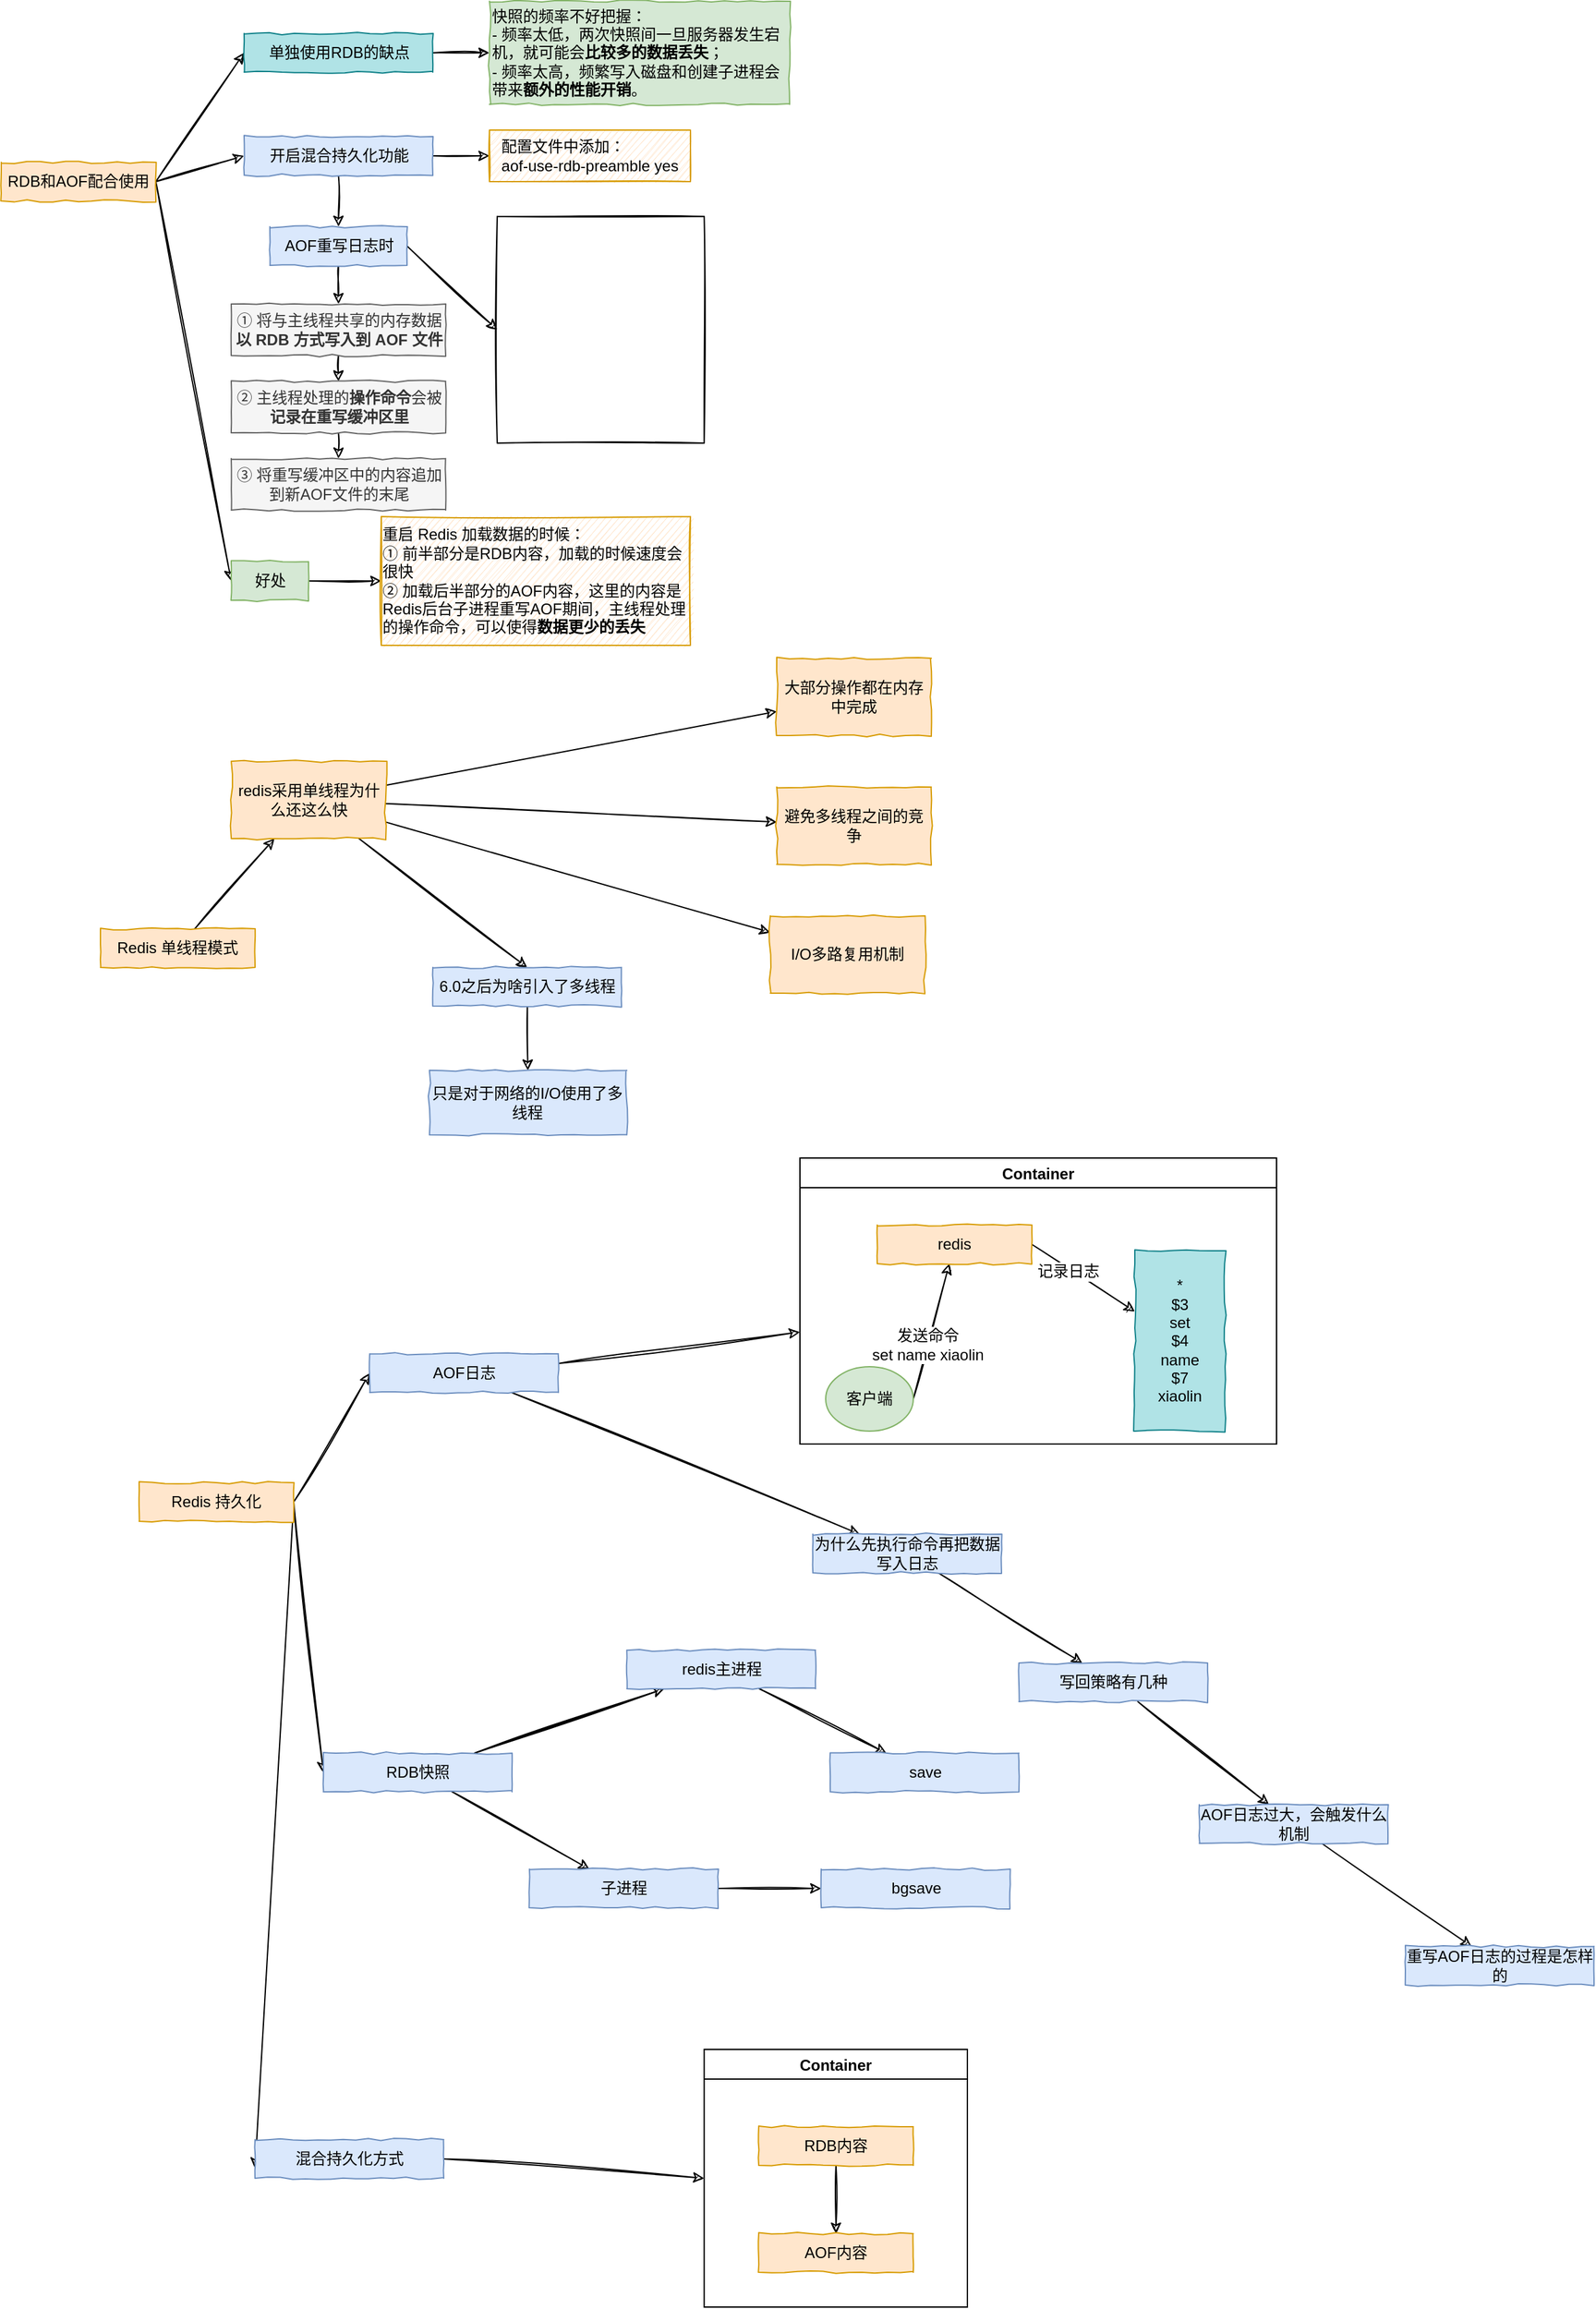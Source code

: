<mxfile version="21.0.6" type="github">
  <diagram name="第 1 页" id="eftHnV5JVbOcPss7Ex_q">
    <mxGraphModel dx="2530" dy="-223" grid="1" gridSize="10" guides="1" tooltips="1" connect="1" arrows="1" fold="1" page="1" pageScale="1" pageWidth="827" pageHeight="1169" math="0" shadow="0">
      <root>
        <mxCell id="0" />
        <mxCell id="1" parent="0" />
        <mxCell id="7deh1irWF3qx42piTFO3-2" style="edgeStyle=none;rounded=0;sketch=1;html=1;exitX=1;exitY=0.5;exitDx=0;exitDy=0;entryX=0;entryY=0.5;entryDx=0;entryDy=0;" parent="1" source="7deh1irWF3qx42piTFO3-5" target="7deh1irWF3qx42piTFO3-7" edge="1">
          <mxGeometry relative="1" as="geometry" />
        </mxCell>
        <mxCell id="7deh1irWF3qx42piTFO3-3" style="edgeStyle=none;rounded=0;sketch=1;html=1;exitX=1;exitY=0.5;exitDx=0;exitDy=0;entryX=0;entryY=0.5;entryDx=0;entryDy=0;" parent="1" source="7deh1irWF3qx42piTFO3-5" target="7deh1irWF3qx42piTFO3-11" edge="1">
          <mxGeometry relative="1" as="geometry" />
        </mxCell>
        <mxCell id="7deh1irWF3qx42piTFO3-4" style="edgeStyle=none;rounded=0;sketch=1;html=1;exitX=1;exitY=0.5;exitDx=0;exitDy=0;entryX=0;entryY=0.5;entryDx=0;entryDy=0;" parent="1" source="7deh1irWF3qx42piTFO3-5" target="7deh1irWF3qx42piTFO3-23" edge="1">
          <mxGeometry relative="1" as="geometry" />
        </mxCell>
        <mxCell id="7deh1irWF3qx42piTFO3-5" value="RDB和AOF配合使用" style="rounded=0;whiteSpace=wrap;html=1;comic=1;fillColor=#ffe6cc;strokeColor=#d79b00;" parent="1" vertex="1">
          <mxGeometry x="-800" y="1315" width="120" height="30" as="geometry" />
        </mxCell>
        <mxCell id="7deh1irWF3qx42piTFO3-6" style="edgeStyle=none;rounded=0;sketch=1;html=1;exitX=1;exitY=0.5;exitDx=0;exitDy=0;entryX=0;entryY=0.5;entryDx=0;entryDy=0;" parent="1" source="7deh1irWF3qx42piTFO3-7" target="7deh1irWF3qx42piTFO3-8" edge="1">
          <mxGeometry relative="1" as="geometry" />
        </mxCell>
        <mxCell id="7deh1irWF3qx42piTFO3-7" value="单独使用RDB的缺点" style="rounded=0;whiteSpace=wrap;html=1;comic=1;fillColor=#b0e3e6;strokeColor=#0e8088;" parent="1" vertex="1">
          <mxGeometry x="-611.5" y="1215" width="146.5" height="30" as="geometry" />
        </mxCell>
        <mxCell id="7deh1irWF3qx42piTFO3-8" value="快照的频率不好把握：&lt;br&gt;&lt;div&gt;- 频率太低，两次快照间一旦服务器发生宕机，就可能会&lt;b&gt;比较多的数据丢失&lt;/b&gt;；&lt;/div&gt;&lt;div&gt;- 频率太高，频繁写入磁盘和创建子进程会带来&lt;b&gt;额外的性能开销&lt;/b&gt;。&lt;/div&gt;" style="rounded=0;whiteSpace=wrap;html=1;comic=1;fillColor=#d5e8d4;strokeColor=#82b366;align=left;" parent="1" vertex="1">
          <mxGeometry x="-421" y="1190" width="233" height="80" as="geometry" />
        </mxCell>
        <mxCell id="7deh1irWF3qx42piTFO3-9" style="edgeStyle=none;rounded=0;sketch=1;html=1;exitX=1;exitY=0.5;exitDx=0;exitDy=0;entryX=0;entryY=0.5;entryDx=0;entryDy=0;" parent="1" source="7deh1irWF3qx42piTFO3-11" target="7deh1irWF3qx42piTFO3-12" edge="1">
          <mxGeometry relative="1" as="geometry" />
        </mxCell>
        <mxCell id="7deh1irWF3qx42piTFO3-10" style="edgeStyle=none;rounded=0;sketch=1;html=1;exitX=0.5;exitY=1;exitDx=0;exitDy=0;entryX=0.5;entryY=0;entryDx=0;entryDy=0;" parent="1" source="7deh1irWF3qx42piTFO3-11" target="7deh1irWF3qx42piTFO3-15" edge="1">
          <mxGeometry relative="1" as="geometry" />
        </mxCell>
        <mxCell id="7deh1irWF3qx42piTFO3-11" value="开启混合持久化功能" style="rounded=0;whiteSpace=wrap;html=1;comic=1;fillColor=#dae8fc;strokeColor=#6c8ebf;" parent="1" vertex="1">
          <mxGeometry x="-611.5" y="1295" width="146.5" height="30" as="geometry" />
        </mxCell>
        <mxCell id="7deh1irWF3qx42piTFO3-12" value="&lt;div style=&quot;text-align: left&quot;&gt;&lt;span&gt;配置文件中添加：&lt;/span&gt;&lt;/div&gt;&lt;div style=&quot;text-align: left&quot;&gt;&lt;span&gt;aof-use-rdb-preamble yes&lt;/span&gt;&lt;/div&gt;" style="rounded=0;whiteSpace=wrap;html=1;comic=1;fillColor=#ffe6cc;strokeColor=#d79b00;sketch=1;" parent="1" vertex="1">
          <mxGeometry x="-421" y="1290" width="156" height="40" as="geometry" />
        </mxCell>
        <mxCell id="7deh1irWF3qx42piTFO3-13" style="edgeStyle=none;rounded=0;sketch=1;html=1;exitX=0.5;exitY=1;exitDx=0;exitDy=0;entryX=0.5;entryY=0;entryDx=0;entryDy=0;" parent="1" source="7deh1irWF3qx42piTFO3-15" target="7deh1irWF3qx42piTFO3-17" edge="1">
          <mxGeometry relative="1" as="geometry" />
        </mxCell>
        <mxCell id="7deh1irWF3qx42piTFO3-14" style="edgeStyle=none;rounded=0;sketch=1;html=1;exitX=1;exitY=0.5;exitDx=0;exitDy=0;entryX=0;entryY=0.5;entryDx=0;entryDy=0;" parent="1" source="7deh1irWF3qx42piTFO3-15" target="7deh1irWF3qx42piTFO3-21" edge="1">
          <mxGeometry relative="1" as="geometry" />
        </mxCell>
        <mxCell id="7deh1irWF3qx42piTFO3-15" value="AOF重写日志时" style="rounded=0;whiteSpace=wrap;html=1;comic=1;fillColor=#dae8fc;strokeColor=#6c8ebf;" parent="1" vertex="1">
          <mxGeometry x="-591.5" y="1365" width="106.5" height="30" as="geometry" />
        </mxCell>
        <mxCell id="7deh1irWF3qx42piTFO3-16" style="edgeStyle=none;rounded=0;sketch=1;html=1;exitX=0.5;exitY=1;exitDx=0;exitDy=0;entryX=0.5;entryY=0;entryDx=0;entryDy=0;" parent="1" source="7deh1irWF3qx42piTFO3-17" target="7deh1irWF3qx42piTFO3-19" edge="1">
          <mxGeometry relative="1" as="geometry" />
        </mxCell>
        <mxCell id="7deh1irWF3qx42piTFO3-17" value="① 将与主线程共享的内存数据&lt;b&gt;以 RDB 方式写入到 AOF 文件&lt;/b&gt;" style="rounded=0;whiteSpace=wrap;html=1;comic=1;fillColor=#f5f5f5;strokeColor=#666666;fontColor=#333333;" parent="1" vertex="1">
          <mxGeometry x="-621.5" y="1425" width="166.5" height="40" as="geometry" />
        </mxCell>
        <mxCell id="7deh1irWF3qx42piTFO3-18" style="edgeStyle=none;rounded=0;sketch=1;html=1;exitX=0.5;exitY=1;exitDx=0;exitDy=0;entryX=0.5;entryY=0;entryDx=0;entryDy=0;" parent="1" source="7deh1irWF3qx42piTFO3-19" target="7deh1irWF3qx42piTFO3-20" edge="1">
          <mxGeometry relative="1" as="geometry" />
        </mxCell>
        <mxCell id="7deh1irWF3qx42piTFO3-19" value="② 主线程处理的&lt;b&gt;操作命令&lt;/b&gt;会被&lt;b&gt;记录在重写缓冲区里&lt;/b&gt;" style="rounded=0;whiteSpace=wrap;html=1;comic=1;fillColor=#f5f5f5;strokeColor=#666666;fontColor=#333333;" parent="1" vertex="1">
          <mxGeometry x="-621.5" y="1485" width="166.5" height="40" as="geometry" />
        </mxCell>
        <mxCell id="7deh1irWF3qx42piTFO3-20" value="③ 将重写缓冲区中的内容追加到新AOF文件的末尾" style="rounded=0;whiteSpace=wrap;html=1;comic=1;fillColor=#f5f5f5;strokeColor=#666666;fontColor=#333333;" parent="1" vertex="1">
          <mxGeometry x="-621.5" y="1545" width="166.5" height="40" as="geometry" />
        </mxCell>
        <mxCell id="7deh1irWF3qx42piTFO3-21" value="" style="shape=image;imageAspect=0;aspect=fixed;verticalLabelPosition=bottom;verticalAlign=top;sketch=1;image=https://codereaper-image-bed.oss-cn-shenzhen.aliyuncs.com/img/f67379b60d151262753fec3b817b8617.png;imageBorder=default;" parent="1" vertex="1">
          <mxGeometry x="-415" y="1357" width="160.67" height="176" as="geometry" />
        </mxCell>
        <mxCell id="7deh1irWF3qx42piTFO3-22" style="edgeStyle=none;rounded=0;sketch=1;html=1;exitX=1;exitY=0.5;exitDx=0;exitDy=0;entryX=0;entryY=0.5;entryDx=0;entryDy=0;" parent="1" source="7deh1irWF3qx42piTFO3-23" target="7deh1irWF3qx42piTFO3-24" edge="1">
          <mxGeometry relative="1" as="geometry" />
        </mxCell>
        <mxCell id="7deh1irWF3qx42piTFO3-23" value="好处" style="rounded=0;whiteSpace=wrap;html=1;comic=1;fillColor=#d5e8d4;strokeColor=#82b366;" parent="1" vertex="1">
          <mxGeometry x="-621.5" y="1625" width="60" height="30" as="geometry" />
        </mxCell>
        <mxCell id="7deh1irWF3qx42piTFO3-24" value="&lt;div style=&quot;text-align: left&quot;&gt;&lt;span&gt;重启 Redis 加载数据的时候：&lt;/span&gt;&lt;/div&gt;&lt;div style=&quot;text-align: left&quot;&gt;&lt;span&gt;①&amp;nbsp;前半部分是RDB内容，加载的时候速度会很快&lt;/span&gt;&lt;/div&gt;&lt;div style=&quot;text-align: left&quot;&gt;②&amp;nbsp;加载后半部分的AOF内容，这里的内容是Redis后台子进程重写AOF期间，主线程处理的操作命令，可以使得&lt;b&gt;数据更少的丢失&lt;/b&gt;&lt;/div&gt;" style="rounded=0;whiteSpace=wrap;html=1;comic=1;fillColor=#ffe6cc;strokeColor=#d79b00;sketch=1;" parent="1" vertex="1">
          <mxGeometry x="-505" y="1590" width="240" height="100" as="geometry" />
        </mxCell>
        <mxCell id="9vOVsGMVSCyXEhv2zeX4-4" value="" style="edgeStyle=none;shape=connector;rounded=0;sketch=1;orthogonalLoop=1;jettySize=auto;html=1;labelBackgroundColor=default;strokeColor=default;fontFamily=Helvetica;fontSize=12;fontColor=default;endArrow=classic;" parent="1" source="9vOVsGMVSCyXEhv2zeX4-2" target="9vOVsGMVSCyXEhv2zeX4-3" edge="1">
          <mxGeometry relative="1" as="geometry" />
        </mxCell>
        <mxCell id="9vOVsGMVSCyXEhv2zeX4-2" value="Redis 单线程模式" style="rounded=0;whiteSpace=wrap;html=1;comic=1;fillColor=#ffe6cc;strokeColor=#d79b00;" parent="1" vertex="1">
          <mxGeometry x="-723" y="1910" width="120" height="30" as="geometry" />
        </mxCell>
        <mxCell id="9vOVsGMVSCyXEhv2zeX4-6" value="" style="edgeStyle=none;shape=connector;rounded=0;sketch=1;orthogonalLoop=1;jettySize=auto;html=1;labelBackgroundColor=default;strokeColor=default;fontFamily=Helvetica;fontSize=12;fontColor=default;endArrow=classic;" parent="1" source="9vOVsGMVSCyXEhv2zeX4-3" target="9vOVsGMVSCyXEhv2zeX4-5" edge="1">
          <mxGeometry relative="1" as="geometry" />
        </mxCell>
        <mxCell id="9vOVsGMVSCyXEhv2zeX4-10" value="" style="edgeStyle=none;shape=connector;rounded=0;sketch=1;orthogonalLoop=1;jettySize=auto;html=1;labelBackgroundColor=default;strokeColor=default;fontFamily=Helvetica;fontSize=12;fontColor=default;endArrow=classic;" parent="1" source="9vOVsGMVSCyXEhv2zeX4-3" target="9vOVsGMVSCyXEhv2zeX4-9" edge="1">
          <mxGeometry relative="1" as="geometry" />
        </mxCell>
        <mxCell id="9vOVsGMVSCyXEhv2zeX4-12" value="" style="edgeStyle=none;shape=connector;rounded=0;sketch=1;orthogonalLoop=1;jettySize=auto;html=1;labelBackgroundColor=default;strokeColor=default;fontFamily=Helvetica;fontSize=12;fontColor=default;endArrow=classic;" parent="1" source="9vOVsGMVSCyXEhv2zeX4-3" target="9vOVsGMVSCyXEhv2zeX4-11" edge="1">
          <mxGeometry relative="1" as="geometry" />
        </mxCell>
        <mxCell id="9vOVsGMVSCyXEhv2zeX4-15" style="edgeStyle=none;shape=connector;rounded=0;sketch=1;orthogonalLoop=1;jettySize=auto;html=1;entryX=0.5;entryY=0;entryDx=0;entryDy=0;labelBackgroundColor=default;strokeColor=default;fontFamily=Helvetica;fontSize=12;fontColor=default;endArrow=classic;" parent="1" source="9vOVsGMVSCyXEhv2zeX4-3" target="9vOVsGMVSCyXEhv2zeX4-14" edge="1">
          <mxGeometry relative="1" as="geometry" />
        </mxCell>
        <mxCell id="9vOVsGMVSCyXEhv2zeX4-3" value="redis采用单线程为什么还这么快" style="whiteSpace=wrap;html=1;fillColor=#ffe6cc;strokeColor=#d79b00;rounded=0;comic=1;" parent="1" vertex="1">
          <mxGeometry x="-621.5" y="1780" width="120" height="60" as="geometry" />
        </mxCell>
        <mxCell id="9vOVsGMVSCyXEhv2zeX4-5" value="大部分操作都在内存中完成" style="whiteSpace=wrap;html=1;fillColor=#ffe6cc;strokeColor=#d79b00;rounded=0;comic=1;" parent="1" vertex="1">
          <mxGeometry x="-198" y="1700" width="120" height="60" as="geometry" />
        </mxCell>
        <mxCell id="9vOVsGMVSCyXEhv2zeX4-9" value="避免多线程之间的竞争" style="whiteSpace=wrap;html=1;fillColor=#ffe6cc;strokeColor=#d79b00;rounded=0;comic=1;" parent="1" vertex="1">
          <mxGeometry x="-198" y="1800" width="120" height="60" as="geometry" />
        </mxCell>
        <mxCell id="9vOVsGMVSCyXEhv2zeX4-11" value="I/O多路复用机制" style="whiteSpace=wrap;html=1;fillColor=#ffe6cc;strokeColor=#d79b00;rounded=0;comic=1;" parent="1" vertex="1">
          <mxGeometry x="-203" y="1900" width="120" height="60" as="geometry" />
        </mxCell>
        <mxCell id="9vOVsGMVSCyXEhv2zeX4-20" value="" style="edgeStyle=none;shape=connector;rounded=0;sketch=1;orthogonalLoop=1;jettySize=auto;html=1;labelBackgroundColor=default;strokeColor=default;fontFamily=Helvetica;fontSize=12;fontColor=default;endArrow=classic;" parent="1" source="9vOVsGMVSCyXEhv2zeX4-14" target="9vOVsGMVSCyXEhv2zeX4-19" edge="1">
          <mxGeometry relative="1" as="geometry" />
        </mxCell>
        <mxCell id="9vOVsGMVSCyXEhv2zeX4-14" value="6.0之后为啥引入了多线程" style="rounded=0;whiteSpace=wrap;html=1;comic=1;fillColor=#dae8fc;strokeColor=#6c8ebf;" parent="1" vertex="1">
          <mxGeometry x="-465" y="1940" width="146.5" height="30" as="geometry" />
        </mxCell>
        <mxCell id="9vOVsGMVSCyXEhv2zeX4-19" value="只是对于网络的I/O使用了多线程" style="rounded=0;whiteSpace=wrap;html=1;comic=1;fillColor=#dae8fc;strokeColor=#6c8ebf;" parent="1" vertex="1">
          <mxGeometry x="-467.64" y="2020" width="153.25" height="50" as="geometry" />
        </mxCell>
        <mxCell id="9vOVsGMVSCyXEhv2zeX4-25" style="edgeStyle=none;shape=connector;rounded=0;sketch=1;orthogonalLoop=1;jettySize=auto;html=1;exitX=1;exitY=0.5;exitDx=0;exitDy=0;entryX=0;entryY=0.5;entryDx=0;entryDy=0;labelBackgroundColor=default;strokeColor=default;fontFamily=Helvetica;fontSize=12;fontColor=default;endArrow=classic;" parent="1" source="9vOVsGMVSCyXEhv2zeX4-21" target="9vOVsGMVSCyXEhv2zeX4-22" edge="1">
          <mxGeometry relative="1" as="geometry" />
        </mxCell>
        <mxCell id="9vOVsGMVSCyXEhv2zeX4-26" style="edgeStyle=none;shape=connector;rounded=0;sketch=1;orthogonalLoop=1;jettySize=auto;html=1;exitX=1;exitY=0.5;exitDx=0;exitDy=0;entryX=0;entryY=0.5;entryDx=0;entryDy=0;labelBackgroundColor=default;strokeColor=default;fontFamily=Helvetica;fontSize=12;fontColor=default;endArrow=classic;" parent="1" source="9vOVsGMVSCyXEhv2zeX4-21" target="9vOVsGMVSCyXEhv2zeX4-23" edge="1">
          <mxGeometry relative="1" as="geometry" />
        </mxCell>
        <mxCell id="9vOVsGMVSCyXEhv2zeX4-27" style="edgeStyle=none;shape=connector;rounded=0;sketch=1;orthogonalLoop=1;jettySize=auto;html=1;exitX=1;exitY=0.5;exitDx=0;exitDy=0;entryX=0;entryY=0.75;entryDx=0;entryDy=0;labelBackgroundColor=default;strokeColor=default;fontFamily=Helvetica;fontSize=12;fontColor=default;endArrow=classic;" parent="1" source="9vOVsGMVSCyXEhv2zeX4-21" target="9vOVsGMVSCyXEhv2zeX4-24" edge="1">
          <mxGeometry relative="1" as="geometry" />
        </mxCell>
        <mxCell id="9vOVsGMVSCyXEhv2zeX4-21" value="Redis 持久化" style="rounded=0;whiteSpace=wrap;html=1;comic=1;fillColor=#ffe6cc;strokeColor=#d79b00;" parent="1" vertex="1">
          <mxGeometry x="-693" y="2340" width="120" height="30" as="geometry" />
        </mxCell>
        <mxCell id="Z4Xb9YO6mUinGf_k16KE-15" style="edgeStyle=none;shape=connector;rounded=0;sketch=1;orthogonalLoop=1;jettySize=auto;html=1;exitX=1;exitY=0.25;exitDx=0;exitDy=0;labelBackgroundColor=default;strokeColor=default;fontFamily=Helvetica;fontSize=12;fontColor=default;endArrow=classic;" edge="1" parent="1" source="9vOVsGMVSCyXEhv2zeX4-22" target="Z4Xb9YO6mUinGf_k16KE-1">
          <mxGeometry relative="1" as="geometry" />
        </mxCell>
        <mxCell id="Z4Xb9YO6mUinGf_k16KE-17" value="" style="edgeStyle=none;shape=connector;rounded=0;sketch=1;orthogonalLoop=1;jettySize=auto;html=1;labelBackgroundColor=default;strokeColor=default;fontFamily=Helvetica;fontSize=12;fontColor=default;endArrow=classic;" edge="1" parent="1" source="9vOVsGMVSCyXEhv2zeX4-22" target="Z4Xb9YO6mUinGf_k16KE-16">
          <mxGeometry relative="1" as="geometry" />
        </mxCell>
        <mxCell id="9vOVsGMVSCyXEhv2zeX4-22" value="AOF日志" style="rounded=0;whiteSpace=wrap;html=1;comic=1;fillColor=#dae8fc;strokeColor=#6c8ebf;" parent="1" vertex="1">
          <mxGeometry x="-514" y="2240" width="146.5" height="30" as="geometry" />
        </mxCell>
        <mxCell id="Z4Xb9YO6mUinGf_k16KE-28" value="" style="edgeStyle=none;shape=connector;rounded=0;sketch=1;orthogonalLoop=1;jettySize=auto;html=1;labelBackgroundColor=default;strokeColor=default;fontFamily=Helvetica;fontSize=12;fontColor=default;endArrow=classic;" edge="1" parent="1" source="9vOVsGMVSCyXEhv2zeX4-23" target="Z4Xb9YO6mUinGf_k16KE-27">
          <mxGeometry relative="1" as="geometry" />
        </mxCell>
        <mxCell id="Z4Xb9YO6mUinGf_k16KE-29" value="" style="edgeStyle=none;shape=connector;rounded=0;sketch=1;orthogonalLoop=1;jettySize=auto;html=1;labelBackgroundColor=default;strokeColor=default;fontFamily=Helvetica;fontSize=12;fontColor=default;endArrow=classic;" edge="1" parent="1" source="9vOVsGMVSCyXEhv2zeX4-23" target="Z4Xb9YO6mUinGf_k16KE-27">
          <mxGeometry relative="1" as="geometry" />
        </mxCell>
        <mxCell id="Z4Xb9YO6mUinGf_k16KE-31" value="" style="edgeStyle=none;shape=connector;rounded=0;sketch=1;orthogonalLoop=1;jettySize=auto;html=1;labelBackgroundColor=default;strokeColor=default;fontFamily=Helvetica;fontSize=12;fontColor=default;endArrow=classic;" edge="1" parent="1" source="9vOVsGMVSCyXEhv2zeX4-23" target="Z4Xb9YO6mUinGf_k16KE-30">
          <mxGeometry relative="1" as="geometry" />
        </mxCell>
        <mxCell id="9vOVsGMVSCyXEhv2zeX4-23" value="RDB快照" style="rounded=0;whiteSpace=wrap;html=1;comic=1;fillColor=#dae8fc;strokeColor=#6c8ebf;" parent="1" vertex="1">
          <mxGeometry x="-550" y="2550" width="146.5" height="30" as="geometry" />
        </mxCell>
        <mxCell id="Z4Xb9YO6mUinGf_k16KE-38" style="edgeStyle=none;shape=connector;rounded=0;sketch=1;orthogonalLoop=1;jettySize=auto;html=1;exitX=1;exitY=0.5;exitDx=0;exitDy=0;entryX=0;entryY=0.5;entryDx=0;entryDy=0;labelBackgroundColor=default;strokeColor=default;fontFamily=Helvetica;fontSize=12;fontColor=default;endArrow=classic;" edge="1" parent="1" source="9vOVsGMVSCyXEhv2zeX4-24" target="Z4Xb9YO6mUinGf_k16KE-37">
          <mxGeometry relative="1" as="geometry" />
        </mxCell>
        <mxCell id="9vOVsGMVSCyXEhv2zeX4-24" value="混合持久化方式" style="rounded=0;whiteSpace=wrap;html=1;comic=1;fillColor=#dae8fc;strokeColor=#6c8ebf;" parent="1" vertex="1">
          <mxGeometry x="-603" y="2850" width="146.5" height="30" as="geometry" />
        </mxCell>
        <mxCell id="Z4Xb9YO6mUinGf_k16KE-1" value="Container" style="swimlane;" vertex="1" parent="1">
          <mxGeometry x="-180" y="2088" width="370" height="222" as="geometry" />
        </mxCell>
        <mxCell id="Z4Xb9YO6mUinGf_k16KE-8" style="edgeStyle=none;shape=connector;rounded=0;sketch=1;orthogonalLoop=1;jettySize=auto;html=1;exitX=1;exitY=0.5;exitDx=0;exitDy=0;labelBackgroundColor=default;strokeColor=default;fontFamily=Helvetica;fontSize=12;fontColor=default;endArrow=classic;" edge="1" parent="Z4Xb9YO6mUinGf_k16KE-1" source="Z4Xb9YO6mUinGf_k16KE-3" target="Z4Xb9YO6mUinGf_k16KE-4">
          <mxGeometry relative="1" as="geometry" />
        </mxCell>
        <mxCell id="Z4Xb9YO6mUinGf_k16KE-10" value="发送命令&lt;br&gt;set name xiaolin" style="edgeLabel;html=1;align=center;verticalAlign=middle;resizable=0;points=[];fontSize=12;fontFamily=Helvetica;fontColor=default;" vertex="1" connectable="0" parent="Z4Xb9YO6mUinGf_k16KE-8">
          <mxGeometry x="-0.201" relative="1" as="geometry">
            <mxPoint as="offset" />
          </mxGeometry>
        </mxCell>
        <mxCell id="Z4Xb9YO6mUinGf_k16KE-3" value="客户端" style="ellipse;whiteSpace=wrap;html=1;fillColor=#d5e8d4;strokeColor=#82b366;" vertex="1" parent="Z4Xb9YO6mUinGf_k16KE-1">
          <mxGeometry x="20" y="162" width="68" height="50" as="geometry" />
        </mxCell>
        <mxCell id="Z4Xb9YO6mUinGf_k16KE-9" style="edgeStyle=none;shape=connector;rounded=0;sketch=1;orthogonalLoop=1;jettySize=auto;html=1;exitX=1;exitY=0.5;exitDx=0;exitDy=0;labelBackgroundColor=default;strokeColor=default;fontFamily=Helvetica;fontSize=12;fontColor=default;endArrow=classic;" edge="1" parent="Z4Xb9YO6mUinGf_k16KE-1" source="Z4Xb9YO6mUinGf_k16KE-4" target="Z4Xb9YO6mUinGf_k16KE-12">
          <mxGeometry relative="1" as="geometry">
            <mxPoint x="490" y="125.4" as="targetPoint" />
          </mxGeometry>
        </mxCell>
        <mxCell id="Z4Xb9YO6mUinGf_k16KE-11" value="记录日志" style="edgeLabel;html=1;align=center;verticalAlign=middle;resizable=0;points=[];fontSize=12;fontFamily=Helvetica;fontColor=default;" vertex="1" connectable="0" parent="Z4Xb9YO6mUinGf_k16KE-9">
          <mxGeometry x="-0.281" y="-2" relative="1" as="geometry">
            <mxPoint as="offset" />
          </mxGeometry>
        </mxCell>
        <mxCell id="Z4Xb9YO6mUinGf_k16KE-4" value="redis" style="rounded=0;whiteSpace=wrap;html=1;comic=1;fillColor=#ffe6cc;strokeColor=#d79b00;" vertex="1" parent="Z4Xb9YO6mUinGf_k16KE-1">
          <mxGeometry x="60" y="52.0" width="120" height="30" as="geometry" />
        </mxCell>
        <mxCell id="Z4Xb9YO6mUinGf_k16KE-12" value="*&lt;br&gt;$3&lt;br&gt;set&lt;br&gt;$4&lt;br&gt;name&lt;br&gt;$7&lt;br&gt;xiaolin" style="rounded=0;whiteSpace=wrap;html=1;comic=1;fillColor=#b0e3e6;strokeColor=#0e8088;fontFamily=Helvetica;fontSize=12;fontColor=default;" vertex="1" parent="Z4Xb9YO6mUinGf_k16KE-1">
          <mxGeometry x="260" y="72" width="70" height="140" as="geometry" />
        </mxCell>
        <mxCell id="Z4Xb9YO6mUinGf_k16KE-19" value="" style="edgeStyle=none;shape=connector;rounded=0;sketch=1;orthogonalLoop=1;jettySize=auto;html=1;labelBackgroundColor=default;strokeColor=default;fontFamily=Helvetica;fontSize=12;fontColor=default;endArrow=classic;" edge="1" parent="1" source="Z4Xb9YO6mUinGf_k16KE-16" target="Z4Xb9YO6mUinGf_k16KE-18">
          <mxGeometry relative="1" as="geometry" />
        </mxCell>
        <mxCell id="Z4Xb9YO6mUinGf_k16KE-16" value="为什么先执行命令再把数据写入日志" style="rounded=0;whiteSpace=wrap;html=1;comic=1;fillColor=#dae8fc;strokeColor=#6c8ebf;" vertex="1" parent="1">
          <mxGeometry x="-170" y="2380" width="146.5" height="30" as="geometry" />
        </mxCell>
        <mxCell id="Z4Xb9YO6mUinGf_k16KE-21" value="" style="edgeStyle=none;shape=connector;rounded=0;sketch=1;orthogonalLoop=1;jettySize=auto;html=1;labelBackgroundColor=default;strokeColor=default;fontFamily=Helvetica;fontSize=12;fontColor=default;endArrow=classic;" edge="1" parent="1" source="Z4Xb9YO6mUinGf_k16KE-18" target="Z4Xb9YO6mUinGf_k16KE-20">
          <mxGeometry relative="1" as="geometry" />
        </mxCell>
        <mxCell id="Z4Xb9YO6mUinGf_k16KE-18" value="写回策略有几种" style="rounded=0;whiteSpace=wrap;html=1;comic=1;fillColor=#dae8fc;strokeColor=#6c8ebf;" vertex="1" parent="1">
          <mxGeometry x="-10" y="2480" width="146.5" height="30" as="geometry" />
        </mxCell>
        <mxCell id="Z4Xb9YO6mUinGf_k16KE-23" value="" style="edgeStyle=none;shape=connector;rounded=0;sketch=1;orthogonalLoop=1;jettySize=auto;html=1;labelBackgroundColor=default;strokeColor=default;fontFamily=Helvetica;fontSize=12;fontColor=default;endArrow=classic;" edge="1" parent="1" source="Z4Xb9YO6mUinGf_k16KE-20" target="Z4Xb9YO6mUinGf_k16KE-22">
          <mxGeometry relative="1" as="geometry" />
        </mxCell>
        <mxCell id="Z4Xb9YO6mUinGf_k16KE-20" value="AOF日志过大，会触发什么机制" style="rounded=0;whiteSpace=wrap;html=1;comic=1;fillColor=#dae8fc;strokeColor=#6c8ebf;" vertex="1" parent="1">
          <mxGeometry x="130" y="2590" width="146.5" height="30" as="geometry" />
        </mxCell>
        <mxCell id="Z4Xb9YO6mUinGf_k16KE-22" value="重写AOF日志的过程是怎样的" style="rounded=0;whiteSpace=wrap;html=1;comic=1;fillColor=#dae8fc;strokeColor=#6c8ebf;" vertex="1" parent="1">
          <mxGeometry x="290" y="2700" width="146.5" height="30" as="geometry" />
        </mxCell>
        <mxCell id="Z4Xb9YO6mUinGf_k16KE-35" value="" style="edgeStyle=none;shape=connector;rounded=0;sketch=1;orthogonalLoop=1;jettySize=auto;html=1;labelBackgroundColor=default;strokeColor=default;fontFamily=Helvetica;fontSize=12;fontColor=default;endArrow=classic;" edge="1" parent="1" source="Z4Xb9YO6mUinGf_k16KE-27" target="Z4Xb9YO6mUinGf_k16KE-34">
          <mxGeometry relative="1" as="geometry" />
        </mxCell>
        <mxCell id="Z4Xb9YO6mUinGf_k16KE-27" value="redis主进程" style="rounded=0;whiteSpace=wrap;html=1;comic=1;fillColor=#dae8fc;strokeColor=#6c8ebf;" vertex="1" parent="1">
          <mxGeometry x="-314.39" y="2470" width="146.5" height="30" as="geometry" />
        </mxCell>
        <mxCell id="Z4Xb9YO6mUinGf_k16KE-33" value="" style="edgeStyle=none;shape=connector;rounded=0;sketch=1;orthogonalLoop=1;jettySize=auto;html=1;labelBackgroundColor=default;strokeColor=default;fontFamily=Helvetica;fontSize=12;fontColor=default;endArrow=classic;" edge="1" parent="1" source="Z4Xb9YO6mUinGf_k16KE-30" target="Z4Xb9YO6mUinGf_k16KE-32">
          <mxGeometry relative="1" as="geometry" />
        </mxCell>
        <mxCell id="Z4Xb9YO6mUinGf_k16KE-30" value="子进程" style="rounded=0;whiteSpace=wrap;html=1;comic=1;fillColor=#dae8fc;strokeColor=#6c8ebf;" vertex="1" parent="1">
          <mxGeometry x="-390" y="2640" width="146.5" height="30" as="geometry" />
        </mxCell>
        <mxCell id="Z4Xb9YO6mUinGf_k16KE-32" value="bgsave" style="rounded=0;whiteSpace=wrap;html=1;comic=1;fillColor=#dae8fc;strokeColor=#6c8ebf;" vertex="1" parent="1">
          <mxGeometry x="-163.5" y="2640" width="146.5" height="30" as="geometry" />
        </mxCell>
        <mxCell id="Z4Xb9YO6mUinGf_k16KE-34" value="save" style="rounded=0;whiteSpace=wrap;html=1;comic=1;fillColor=#dae8fc;strokeColor=#6c8ebf;" vertex="1" parent="1">
          <mxGeometry x="-156.5" y="2550" width="146.5" height="30" as="geometry" />
        </mxCell>
        <mxCell id="Z4Xb9YO6mUinGf_k16KE-37" value="Container" style="swimlane;fontFamily=Helvetica;fontSize=12;fontColor=default;" vertex="1" parent="1">
          <mxGeometry x="-254.33" y="2780" width="204.33" height="200" as="geometry" />
        </mxCell>
        <mxCell id="Z4Xb9YO6mUinGf_k16KE-41" value="" style="edgeStyle=none;shape=connector;rounded=0;sketch=1;orthogonalLoop=1;jettySize=auto;html=1;labelBackgroundColor=default;strokeColor=default;fontFamily=Helvetica;fontSize=12;fontColor=default;endArrow=classic;" edge="1" parent="Z4Xb9YO6mUinGf_k16KE-37" source="Z4Xb9YO6mUinGf_k16KE-39" target="Z4Xb9YO6mUinGf_k16KE-40">
          <mxGeometry relative="1" as="geometry" />
        </mxCell>
        <mxCell id="Z4Xb9YO6mUinGf_k16KE-39" value="RDB内容" style="rounded=0;whiteSpace=wrap;html=1;comic=1;fillColor=#ffe6cc;strokeColor=#d79b00;fontFamily=Helvetica;fontSize=12;fontColor=default;" vertex="1" parent="Z4Xb9YO6mUinGf_k16KE-37">
          <mxGeometry x="42.33" y="60" width="120" height="30" as="geometry" />
        </mxCell>
        <mxCell id="Z4Xb9YO6mUinGf_k16KE-40" value="AOF内容" style="rounded=0;whiteSpace=wrap;html=1;comic=1;fillColor=#ffe6cc;strokeColor=#d79b00;fontFamily=Helvetica;fontSize=12;fontColor=default;" vertex="1" parent="Z4Xb9YO6mUinGf_k16KE-37">
          <mxGeometry x="42.33" y="143" width="120" height="30" as="geometry" />
        </mxCell>
      </root>
    </mxGraphModel>
  </diagram>
</mxfile>
